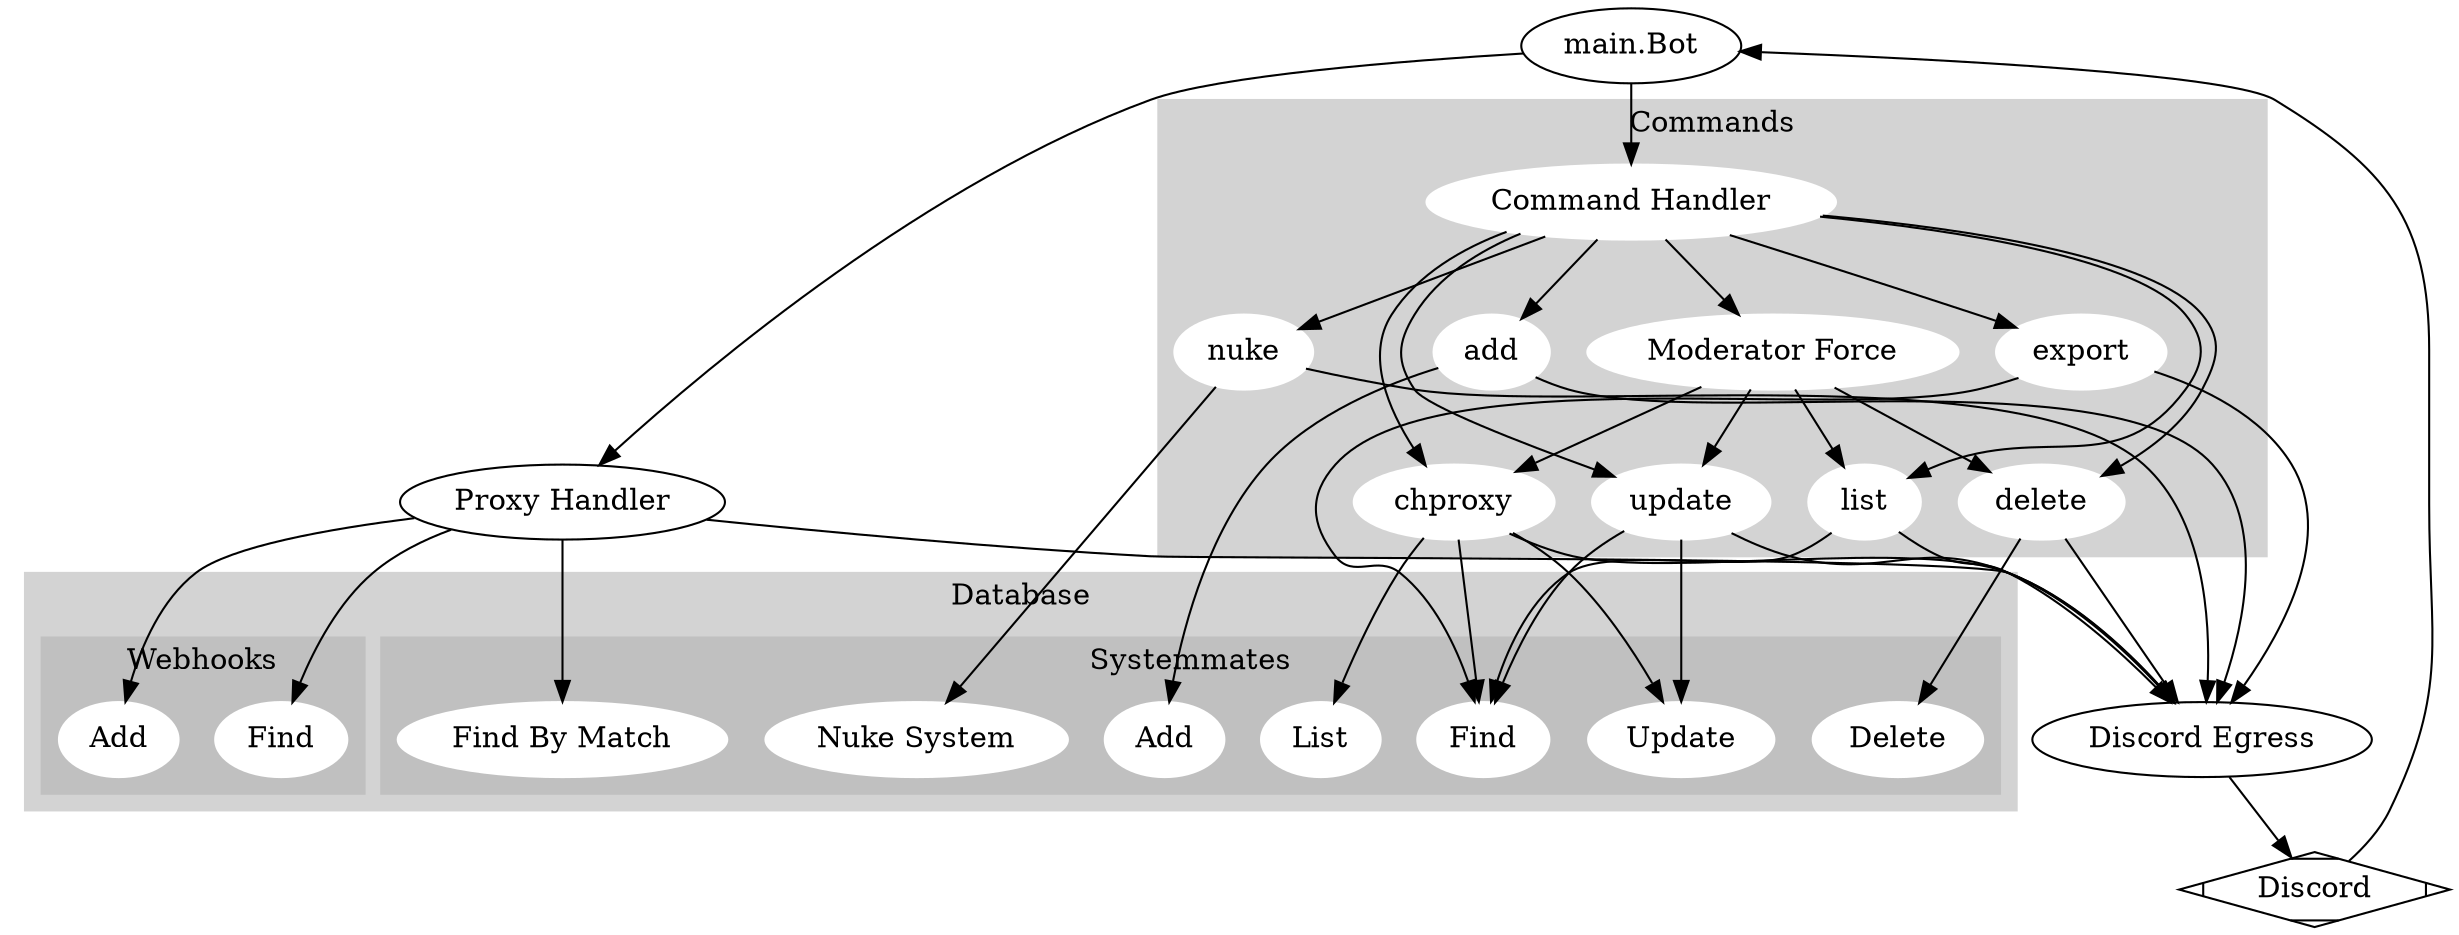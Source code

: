 digraph G {
  fanout [label="main.Bot"]

  subgraph cluster_0 {
    style=filled;
    color=lightgrey;
    node [style=filled,color=white];
    label = "Commands";
    
    ch [label="Command Handler"]
    mf [label="Moderator Force"]
    
    ch -> add
    ch -> update
    ch -> delete
    ch -> export
    ch -> list
    ch -> nuke
    ch -> chproxy
    ch -> mf
    mf -> list
    mf -> update
    mf -> chproxy
    mf -> delete
  }
  
  subgraph cluster_1 {
    style=filled;
    color=lightgrey;
    node [style=filled,color=white];
    label = "Database";
    
    subgraph cluster_2 {
      style=filled;
      color=grey;
      label="Systemmates"
        
      AddSystemmate [label="Add"]
      UpdateSystemmate [label="Update"]
      FindSystemmates [label="Find"]
      ListSystemmates [label="List"]
      DeleteSystemmate [label="Delete"]
      FindSystemmateByMatch [label="Find By Match"]
      NukeSystem [label="Nuke System"]
    }

    subgraph cluster_3 {    
      style=filled;
      color=grey;
      label="Webhooks"
      
      AddWebhook [label="Add"]
      FindWebhook [label="Find"]
    }
    
    add -> AddSystemmate
    update -> UpdateSystemmate
    update -> FindSystemmates
    chproxy -> FindSystemmates
    chproxy -> UpdateSystemmate
    chproxy -> ListSystemmates
    list -> FindSystemmates
    delete -> DeleteSystemmate
    nuke -> NukeSystem
    export -> FindSystemmates
  }
  
  add -> eg
  update -> eg
  delete -> eg
  export -> eg
  list -> eg
  nuke -> eg
  chproxy -> eg
  ph -> FindSystemmateByMatch
  ph -> AddWebhook
  ph -> FindWebhook

  discord [shape=Mdiamond,label="Discord"];
  ph [label="Proxy Handler"]
  eg [label="Discord Egress"]
 
  discord -> fanout
  eg -> discord
  fanout -> ch
  fanout -> ph
  ph -> eg
}
